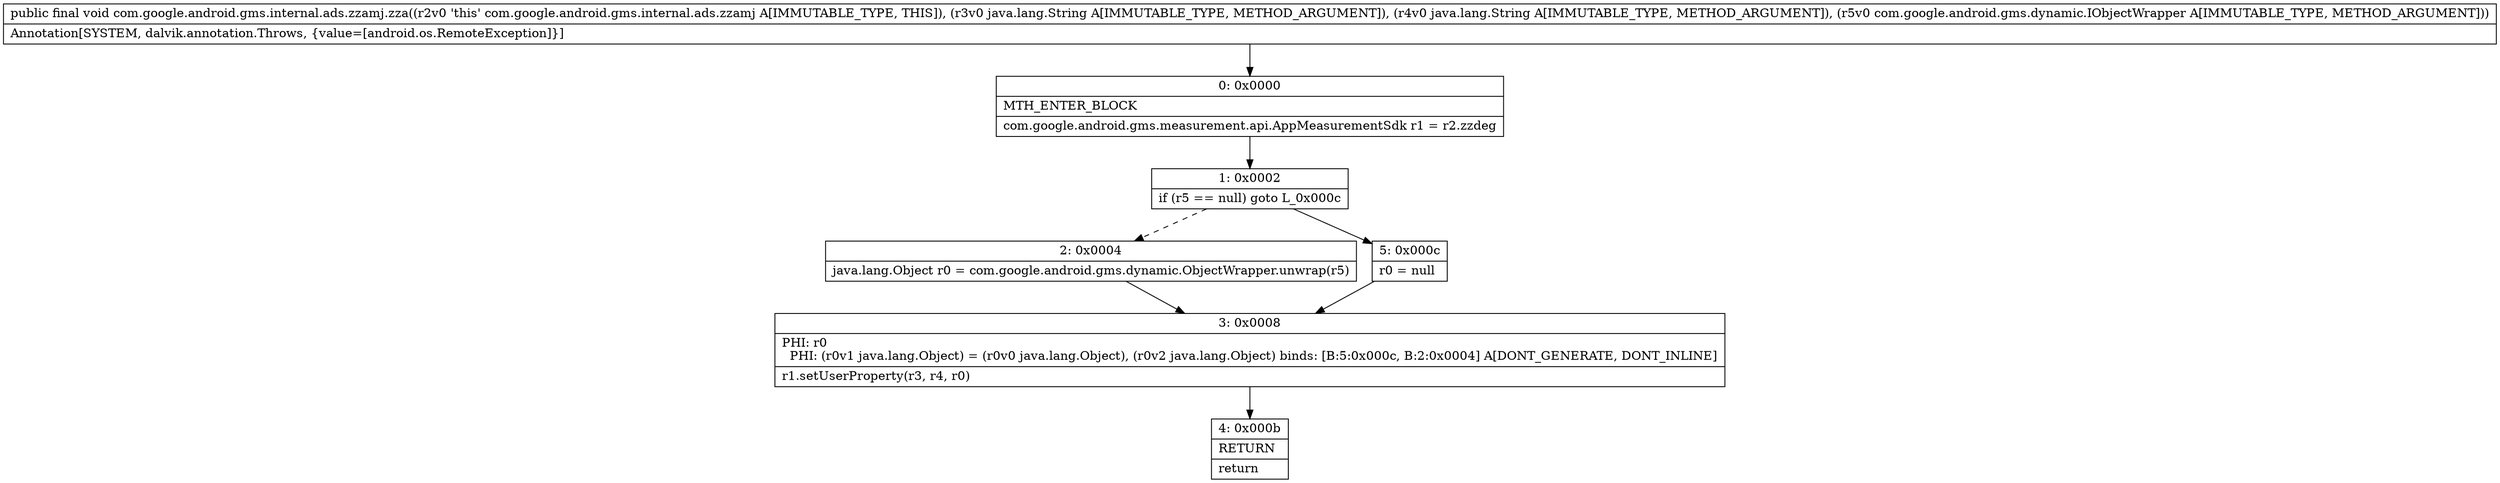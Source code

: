 digraph "CFG forcom.google.android.gms.internal.ads.zzamj.zza(Ljava\/lang\/String;Ljava\/lang\/String;Lcom\/google\/android\/gms\/dynamic\/IObjectWrapper;)V" {
Node_0 [shape=record,label="{0\:\ 0x0000|MTH_ENTER_BLOCK\l|com.google.android.gms.measurement.api.AppMeasurementSdk r1 = r2.zzdeg\l}"];
Node_1 [shape=record,label="{1\:\ 0x0002|if (r5 == null) goto L_0x000c\l}"];
Node_2 [shape=record,label="{2\:\ 0x0004|java.lang.Object r0 = com.google.android.gms.dynamic.ObjectWrapper.unwrap(r5)\l}"];
Node_3 [shape=record,label="{3\:\ 0x0008|PHI: r0 \l  PHI: (r0v1 java.lang.Object) = (r0v0 java.lang.Object), (r0v2 java.lang.Object) binds: [B:5:0x000c, B:2:0x0004] A[DONT_GENERATE, DONT_INLINE]\l|r1.setUserProperty(r3, r4, r0)\l}"];
Node_4 [shape=record,label="{4\:\ 0x000b|RETURN\l|return\l}"];
Node_5 [shape=record,label="{5\:\ 0x000c|r0 = null\l}"];
MethodNode[shape=record,label="{public final void com.google.android.gms.internal.ads.zzamj.zza((r2v0 'this' com.google.android.gms.internal.ads.zzamj A[IMMUTABLE_TYPE, THIS]), (r3v0 java.lang.String A[IMMUTABLE_TYPE, METHOD_ARGUMENT]), (r4v0 java.lang.String A[IMMUTABLE_TYPE, METHOD_ARGUMENT]), (r5v0 com.google.android.gms.dynamic.IObjectWrapper A[IMMUTABLE_TYPE, METHOD_ARGUMENT]))  | Annotation[SYSTEM, dalvik.annotation.Throws, \{value=[android.os.RemoteException]\}]\l}"];
MethodNode -> Node_0;
Node_0 -> Node_1;
Node_1 -> Node_2[style=dashed];
Node_1 -> Node_5;
Node_2 -> Node_3;
Node_3 -> Node_4;
Node_5 -> Node_3;
}


